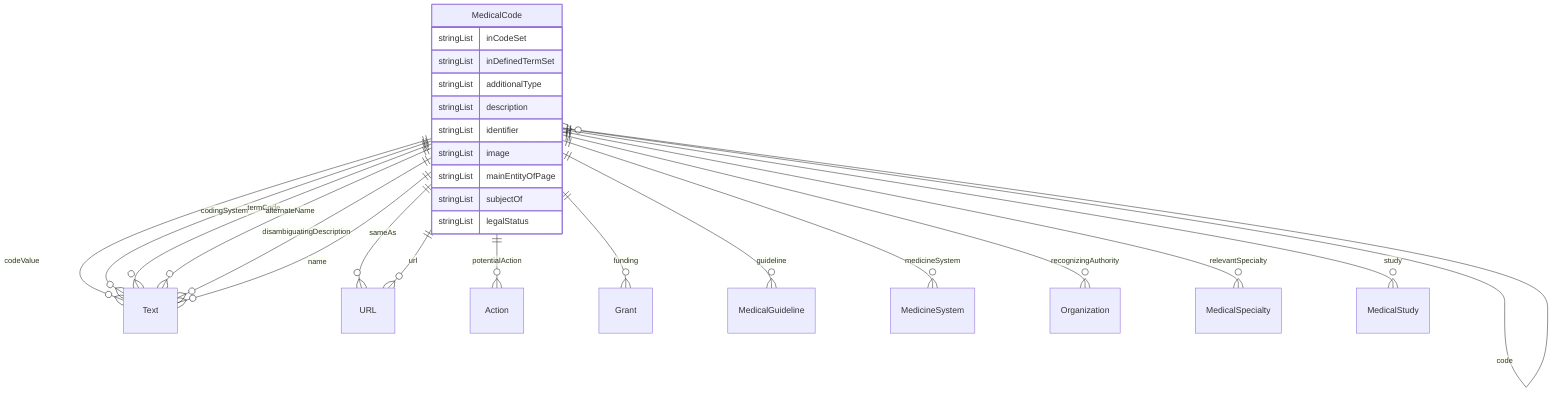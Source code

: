 erDiagram
MedicalCode {
    stringList inCodeSet  
    stringList inDefinedTermSet  
    stringList additionalType  
    stringList description  
    stringList identifier  
    stringList image  
    stringList mainEntityOfPage  
    stringList subjectOf  
    stringList legalStatus  
}

MedicalCode ||--}o Text : "codeValue"
MedicalCode ||--}o Text : "codingSystem"
MedicalCode ||--}o Text : "termCode"
MedicalCode ||--}o Text : "alternateName"
MedicalCode ||--}o Text : "disambiguatingDescription"
MedicalCode ||--}o Text : "name"
MedicalCode ||--}o URL : "sameAs"
MedicalCode ||--}o Action : "potentialAction"
MedicalCode ||--}o URL : "url"
MedicalCode ||--}o MedicalCode : "code"
MedicalCode ||--}o Grant : "funding"
MedicalCode ||--}o MedicalGuideline : "guideline"
MedicalCode ||--}o MedicineSystem : "medicineSystem"
MedicalCode ||--}o Organization : "recognizingAuthority"
MedicalCode ||--}o MedicalSpecialty : "relevantSpecialty"
MedicalCode ||--}o MedicalStudy : "study"